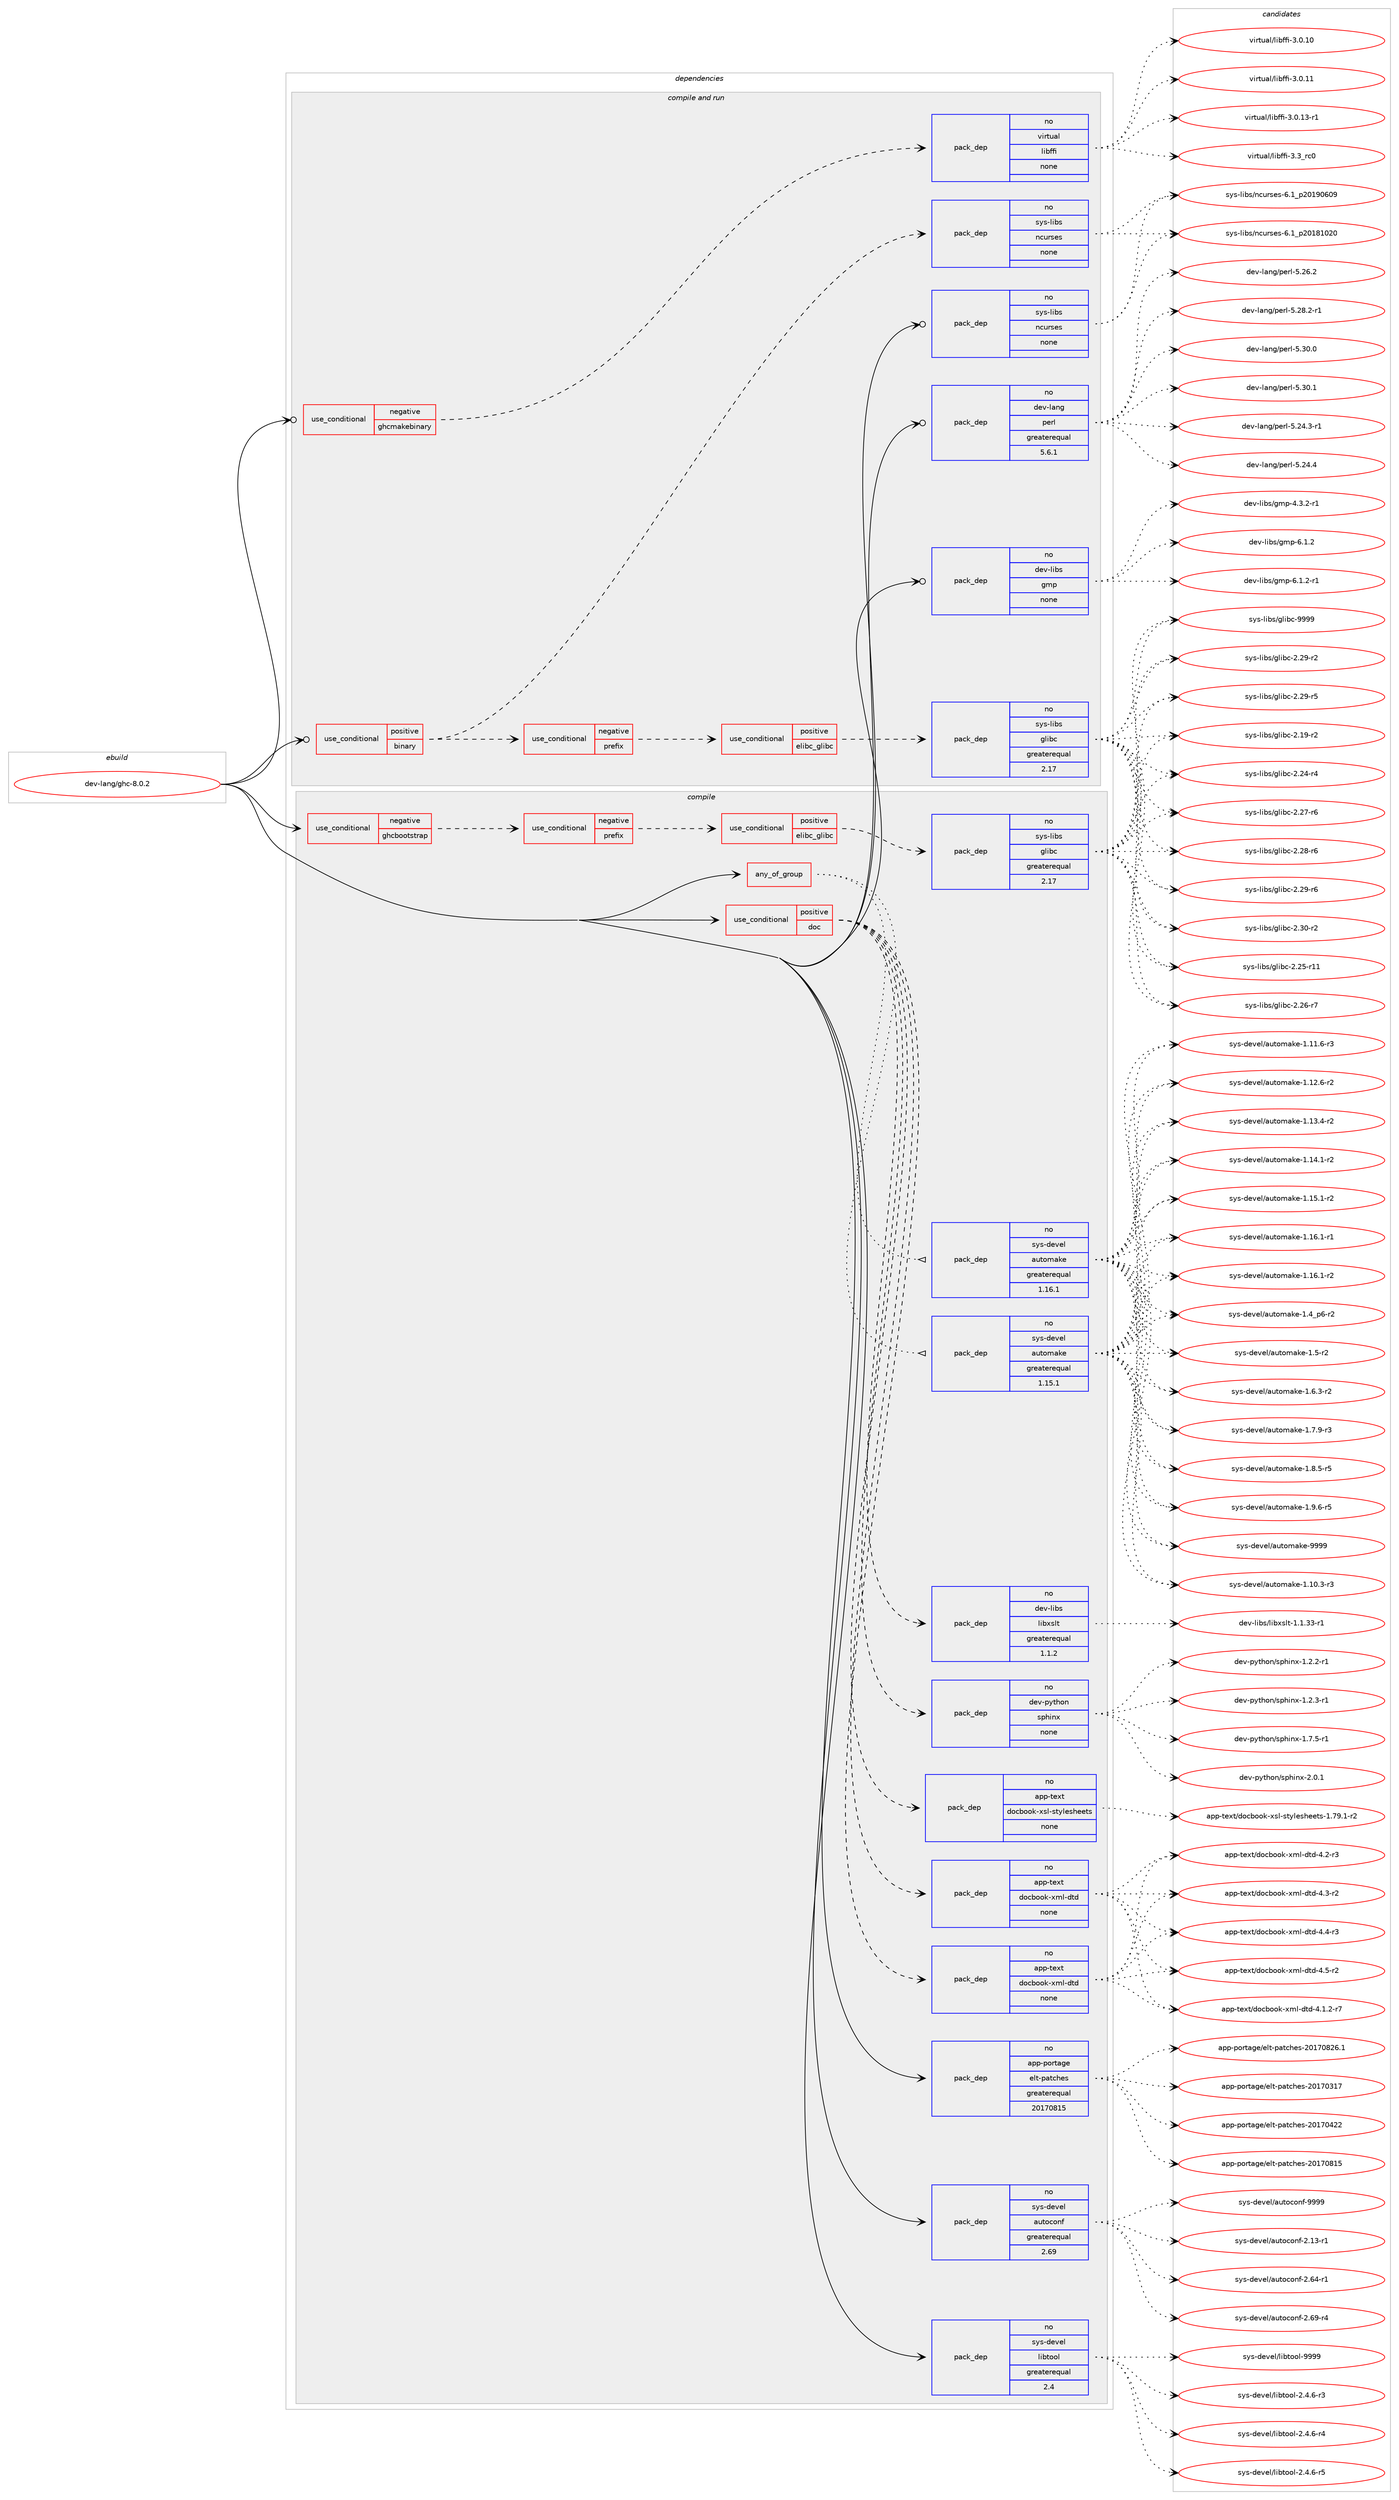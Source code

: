 digraph prolog {

# *************
# Graph options
# *************

newrank=true;
concentrate=true;
compound=true;
graph [rankdir=LR,fontname=Helvetica,fontsize=10,ranksep=1.5];#, ranksep=2.5, nodesep=0.2];
edge  [arrowhead=vee];
node  [fontname=Helvetica,fontsize=10];

# **********
# The ebuild
# **********

subgraph cluster_leftcol {
color=gray;
rank=same;
label=<<i>ebuild</i>>;
id [label="dev-lang/ghc-8.0.2", color=red, width=4, href="../dev-lang/ghc-8.0.2.svg"];
}

# ****************
# The dependencies
# ****************

subgraph cluster_midcol {
color=gray;
label=<<i>dependencies</i>>;
subgraph cluster_compile {
fillcolor="#eeeeee";
style=filled;
label=<<i>compile</i>>;
subgraph any10848 {
dependency557901 [label=<<TABLE BORDER="0" CELLBORDER="1" CELLSPACING="0" CELLPADDING="4"><TR><TD CELLPADDING="10">any_of_group</TD></TR></TABLE>>, shape=none, color=red];subgraph pack416982 {
dependency557902 [label=<<TABLE BORDER="0" CELLBORDER="1" CELLSPACING="0" CELLPADDING="4" WIDTH="220"><TR><TD ROWSPAN="6" CELLPADDING="30">pack_dep</TD></TR><TR><TD WIDTH="110">no</TD></TR><TR><TD>sys-devel</TD></TR><TR><TD>automake</TD></TR><TR><TD>greaterequal</TD></TR><TR><TD>1.16.1</TD></TR></TABLE>>, shape=none, color=blue];
}
dependency557901:e -> dependency557902:w [weight=20,style="dotted",arrowhead="oinv"];
subgraph pack416983 {
dependency557903 [label=<<TABLE BORDER="0" CELLBORDER="1" CELLSPACING="0" CELLPADDING="4" WIDTH="220"><TR><TD ROWSPAN="6" CELLPADDING="30">pack_dep</TD></TR><TR><TD WIDTH="110">no</TD></TR><TR><TD>sys-devel</TD></TR><TR><TD>automake</TD></TR><TR><TD>greaterequal</TD></TR><TR><TD>1.15.1</TD></TR></TABLE>>, shape=none, color=blue];
}
dependency557901:e -> dependency557903:w [weight=20,style="dotted",arrowhead="oinv"];
}
id:e -> dependency557901:w [weight=20,style="solid",arrowhead="vee"];
subgraph cond129714 {
dependency557904 [label=<<TABLE BORDER="0" CELLBORDER="1" CELLSPACING="0" CELLPADDING="4"><TR><TD ROWSPAN="3" CELLPADDING="10">use_conditional</TD></TR><TR><TD>negative</TD></TR><TR><TD>ghcbootstrap</TD></TR></TABLE>>, shape=none, color=red];
subgraph cond129715 {
dependency557905 [label=<<TABLE BORDER="0" CELLBORDER="1" CELLSPACING="0" CELLPADDING="4"><TR><TD ROWSPAN="3" CELLPADDING="10">use_conditional</TD></TR><TR><TD>negative</TD></TR><TR><TD>prefix</TD></TR></TABLE>>, shape=none, color=red];
subgraph cond129716 {
dependency557906 [label=<<TABLE BORDER="0" CELLBORDER="1" CELLSPACING="0" CELLPADDING="4"><TR><TD ROWSPAN="3" CELLPADDING="10">use_conditional</TD></TR><TR><TD>positive</TD></TR><TR><TD>elibc_glibc</TD></TR></TABLE>>, shape=none, color=red];
subgraph pack416984 {
dependency557907 [label=<<TABLE BORDER="0" CELLBORDER="1" CELLSPACING="0" CELLPADDING="4" WIDTH="220"><TR><TD ROWSPAN="6" CELLPADDING="30">pack_dep</TD></TR><TR><TD WIDTH="110">no</TD></TR><TR><TD>sys-libs</TD></TR><TR><TD>glibc</TD></TR><TR><TD>greaterequal</TD></TR><TR><TD>2.17</TD></TR></TABLE>>, shape=none, color=blue];
}
dependency557906:e -> dependency557907:w [weight=20,style="dashed",arrowhead="vee"];
}
dependency557905:e -> dependency557906:w [weight=20,style="dashed",arrowhead="vee"];
}
dependency557904:e -> dependency557905:w [weight=20,style="dashed",arrowhead="vee"];
}
id:e -> dependency557904:w [weight=20,style="solid",arrowhead="vee"];
subgraph cond129717 {
dependency557908 [label=<<TABLE BORDER="0" CELLBORDER="1" CELLSPACING="0" CELLPADDING="4"><TR><TD ROWSPAN="3" CELLPADDING="10">use_conditional</TD></TR><TR><TD>positive</TD></TR><TR><TD>doc</TD></TR></TABLE>>, shape=none, color=red];
subgraph pack416985 {
dependency557909 [label=<<TABLE BORDER="0" CELLBORDER="1" CELLSPACING="0" CELLPADDING="4" WIDTH="220"><TR><TD ROWSPAN="6" CELLPADDING="30">pack_dep</TD></TR><TR><TD WIDTH="110">no</TD></TR><TR><TD>app-text</TD></TR><TR><TD>docbook-xml-dtd</TD></TR><TR><TD>none</TD></TR><TR><TD></TD></TR></TABLE>>, shape=none, color=blue];
}
dependency557908:e -> dependency557909:w [weight=20,style="dashed",arrowhead="vee"];
subgraph pack416986 {
dependency557910 [label=<<TABLE BORDER="0" CELLBORDER="1" CELLSPACING="0" CELLPADDING="4" WIDTH="220"><TR><TD ROWSPAN="6" CELLPADDING="30">pack_dep</TD></TR><TR><TD WIDTH="110">no</TD></TR><TR><TD>app-text</TD></TR><TR><TD>docbook-xml-dtd</TD></TR><TR><TD>none</TD></TR><TR><TD></TD></TR></TABLE>>, shape=none, color=blue];
}
dependency557908:e -> dependency557910:w [weight=20,style="dashed",arrowhead="vee"];
subgraph pack416987 {
dependency557911 [label=<<TABLE BORDER="0" CELLBORDER="1" CELLSPACING="0" CELLPADDING="4" WIDTH="220"><TR><TD ROWSPAN="6" CELLPADDING="30">pack_dep</TD></TR><TR><TD WIDTH="110">no</TD></TR><TR><TD>app-text</TD></TR><TR><TD>docbook-xsl-stylesheets</TD></TR><TR><TD>none</TD></TR><TR><TD></TD></TR></TABLE>>, shape=none, color=blue];
}
dependency557908:e -> dependency557911:w [weight=20,style="dashed",arrowhead="vee"];
subgraph pack416988 {
dependency557912 [label=<<TABLE BORDER="0" CELLBORDER="1" CELLSPACING="0" CELLPADDING="4" WIDTH="220"><TR><TD ROWSPAN="6" CELLPADDING="30">pack_dep</TD></TR><TR><TD WIDTH="110">no</TD></TR><TR><TD>dev-python</TD></TR><TR><TD>sphinx</TD></TR><TR><TD>none</TD></TR><TR><TD></TD></TR></TABLE>>, shape=none, color=blue];
}
dependency557908:e -> dependency557912:w [weight=20,style="dashed",arrowhead="vee"];
subgraph pack416989 {
dependency557913 [label=<<TABLE BORDER="0" CELLBORDER="1" CELLSPACING="0" CELLPADDING="4" WIDTH="220"><TR><TD ROWSPAN="6" CELLPADDING="30">pack_dep</TD></TR><TR><TD WIDTH="110">no</TD></TR><TR><TD>dev-libs</TD></TR><TR><TD>libxslt</TD></TR><TR><TD>greaterequal</TD></TR><TR><TD>1.1.2</TD></TR></TABLE>>, shape=none, color=blue];
}
dependency557908:e -> dependency557913:w [weight=20,style="dashed",arrowhead="vee"];
}
id:e -> dependency557908:w [weight=20,style="solid",arrowhead="vee"];
subgraph pack416990 {
dependency557914 [label=<<TABLE BORDER="0" CELLBORDER="1" CELLSPACING="0" CELLPADDING="4" WIDTH="220"><TR><TD ROWSPAN="6" CELLPADDING="30">pack_dep</TD></TR><TR><TD WIDTH="110">no</TD></TR><TR><TD>app-portage</TD></TR><TR><TD>elt-patches</TD></TR><TR><TD>greaterequal</TD></TR><TR><TD>20170815</TD></TR></TABLE>>, shape=none, color=blue];
}
id:e -> dependency557914:w [weight=20,style="solid",arrowhead="vee"];
subgraph pack416991 {
dependency557915 [label=<<TABLE BORDER="0" CELLBORDER="1" CELLSPACING="0" CELLPADDING="4" WIDTH="220"><TR><TD ROWSPAN="6" CELLPADDING="30">pack_dep</TD></TR><TR><TD WIDTH="110">no</TD></TR><TR><TD>sys-devel</TD></TR><TR><TD>autoconf</TD></TR><TR><TD>greaterequal</TD></TR><TR><TD>2.69</TD></TR></TABLE>>, shape=none, color=blue];
}
id:e -> dependency557915:w [weight=20,style="solid",arrowhead="vee"];
subgraph pack416992 {
dependency557916 [label=<<TABLE BORDER="0" CELLBORDER="1" CELLSPACING="0" CELLPADDING="4" WIDTH="220"><TR><TD ROWSPAN="6" CELLPADDING="30">pack_dep</TD></TR><TR><TD WIDTH="110">no</TD></TR><TR><TD>sys-devel</TD></TR><TR><TD>libtool</TD></TR><TR><TD>greaterequal</TD></TR><TR><TD>2.4</TD></TR></TABLE>>, shape=none, color=blue];
}
id:e -> dependency557916:w [weight=20,style="solid",arrowhead="vee"];
}
subgraph cluster_compileandrun {
fillcolor="#eeeeee";
style=filled;
label=<<i>compile and run</i>>;
subgraph cond129718 {
dependency557917 [label=<<TABLE BORDER="0" CELLBORDER="1" CELLSPACING="0" CELLPADDING="4"><TR><TD ROWSPAN="3" CELLPADDING="10">use_conditional</TD></TR><TR><TD>negative</TD></TR><TR><TD>ghcmakebinary</TD></TR></TABLE>>, shape=none, color=red];
subgraph pack416993 {
dependency557918 [label=<<TABLE BORDER="0" CELLBORDER="1" CELLSPACING="0" CELLPADDING="4" WIDTH="220"><TR><TD ROWSPAN="6" CELLPADDING="30">pack_dep</TD></TR><TR><TD WIDTH="110">no</TD></TR><TR><TD>virtual</TD></TR><TR><TD>libffi</TD></TR><TR><TD>none</TD></TR><TR><TD></TD></TR></TABLE>>, shape=none, color=blue];
}
dependency557917:e -> dependency557918:w [weight=20,style="dashed",arrowhead="vee"];
}
id:e -> dependency557917:w [weight=20,style="solid",arrowhead="odotvee"];
subgraph cond129719 {
dependency557919 [label=<<TABLE BORDER="0" CELLBORDER="1" CELLSPACING="0" CELLPADDING="4"><TR><TD ROWSPAN="3" CELLPADDING="10">use_conditional</TD></TR><TR><TD>positive</TD></TR><TR><TD>binary</TD></TR></TABLE>>, shape=none, color=red];
subgraph cond129720 {
dependency557920 [label=<<TABLE BORDER="0" CELLBORDER="1" CELLSPACING="0" CELLPADDING="4"><TR><TD ROWSPAN="3" CELLPADDING="10">use_conditional</TD></TR><TR><TD>negative</TD></TR><TR><TD>prefix</TD></TR></TABLE>>, shape=none, color=red];
subgraph cond129721 {
dependency557921 [label=<<TABLE BORDER="0" CELLBORDER="1" CELLSPACING="0" CELLPADDING="4"><TR><TD ROWSPAN="3" CELLPADDING="10">use_conditional</TD></TR><TR><TD>positive</TD></TR><TR><TD>elibc_glibc</TD></TR></TABLE>>, shape=none, color=red];
subgraph pack416994 {
dependency557922 [label=<<TABLE BORDER="0" CELLBORDER="1" CELLSPACING="0" CELLPADDING="4" WIDTH="220"><TR><TD ROWSPAN="6" CELLPADDING="30">pack_dep</TD></TR><TR><TD WIDTH="110">no</TD></TR><TR><TD>sys-libs</TD></TR><TR><TD>glibc</TD></TR><TR><TD>greaterequal</TD></TR><TR><TD>2.17</TD></TR></TABLE>>, shape=none, color=blue];
}
dependency557921:e -> dependency557922:w [weight=20,style="dashed",arrowhead="vee"];
}
dependency557920:e -> dependency557921:w [weight=20,style="dashed",arrowhead="vee"];
}
dependency557919:e -> dependency557920:w [weight=20,style="dashed",arrowhead="vee"];
subgraph pack416995 {
dependency557923 [label=<<TABLE BORDER="0" CELLBORDER="1" CELLSPACING="0" CELLPADDING="4" WIDTH="220"><TR><TD ROWSPAN="6" CELLPADDING="30">pack_dep</TD></TR><TR><TD WIDTH="110">no</TD></TR><TR><TD>sys-libs</TD></TR><TR><TD>ncurses</TD></TR><TR><TD>none</TD></TR><TR><TD></TD></TR></TABLE>>, shape=none, color=blue];
}
dependency557919:e -> dependency557923:w [weight=20,style="dashed",arrowhead="vee"];
}
id:e -> dependency557919:w [weight=20,style="solid",arrowhead="odotvee"];
subgraph pack416996 {
dependency557924 [label=<<TABLE BORDER="0" CELLBORDER="1" CELLSPACING="0" CELLPADDING="4" WIDTH="220"><TR><TD ROWSPAN="6" CELLPADDING="30">pack_dep</TD></TR><TR><TD WIDTH="110">no</TD></TR><TR><TD>dev-lang</TD></TR><TR><TD>perl</TD></TR><TR><TD>greaterequal</TD></TR><TR><TD>5.6.1</TD></TR></TABLE>>, shape=none, color=blue];
}
id:e -> dependency557924:w [weight=20,style="solid",arrowhead="odotvee"];
subgraph pack416997 {
dependency557925 [label=<<TABLE BORDER="0" CELLBORDER="1" CELLSPACING="0" CELLPADDING="4" WIDTH="220"><TR><TD ROWSPAN="6" CELLPADDING="30">pack_dep</TD></TR><TR><TD WIDTH="110">no</TD></TR><TR><TD>dev-libs</TD></TR><TR><TD>gmp</TD></TR><TR><TD>none</TD></TR><TR><TD></TD></TR></TABLE>>, shape=none, color=blue];
}
id:e -> dependency557925:w [weight=20,style="solid",arrowhead="odotvee"];
subgraph pack416998 {
dependency557926 [label=<<TABLE BORDER="0" CELLBORDER="1" CELLSPACING="0" CELLPADDING="4" WIDTH="220"><TR><TD ROWSPAN="6" CELLPADDING="30">pack_dep</TD></TR><TR><TD WIDTH="110">no</TD></TR><TR><TD>sys-libs</TD></TR><TR><TD>ncurses</TD></TR><TR><TD>none</TD></TR><TR><TD></TD></TR></TABLE>>, shape=none, color=blue];
}
id:e -> dependency557926:w [weight=20,style="solid",arrowhead="odotvee"];
}
subgraph cluster_run {
fillcolor="#eeeeee";
style=filled;
label=<<i>run</i>>;
}
}

# **************
# The candidates
# **************

subgraph cluster_choices {
rank=same;
color=gray;
label=<<i>candidates</i>>;

subgraph choice416982 {
color=black;
nodesep=1;
choice11512111545100101118101108479711711611110997107101454946494846514511451 [label="sys-devel/automake-1.10.3-r3", color=red, width=4,href="../sys-devel/automake-1.10.3-r3.svg"];
choice11512111545100101118101108479711711611110997107101454946494946544511451 [label="sys-devel/automake-1.11.6-r3", color=red, width=4,href="../sys-devel/automake-1.11.6-r3.svg"];
choice11512111545100101118101108479711711611110997107101454946495046544511450 [label="sys-devel/automake-1.12.6-r2", color=red, width=4,href="../sys-devel/automake-1.12.6-r2.svg"];
choice11512111545100101118101108479711711611110997107101454946495146524511450 [label="sys-devel/automake-1.13.4-r2", color=red, width=4,href="../sys-devel/automake-1.13.4-r2.svg"];
choice11512111545100101118101108479711711611110997107101454946495246494511450 [label="sys-devel/automake-1.14.1-r2", color=red, width=4,href="../sys-devel/automake-1.14.1-r2.svg"];
choice11512111545100101118101108479711711611110997107101454946495346494511450 [label="sys-devel/automake-1.15.1-r2", color=red, width=4,href="../sys-devel/automake-1.15.1-r2.svg"];
choice11512111545100101118101108479711711611110997107101454946495446494511449 [label="sys-devel/automake-1.16.1-r1", color=red, width=4,href="../sys-devel/automake-1.16.1-r1.svg"];
choice11512111545100101118101108479711711611110997107101454946495446494511450 [label="sys-devel/automake-1.16.1-r2", color=red, width=4,href="../sys-devel/automake-1.16.1-r2.svg"];
choice115121115451001011181011084797117116111109971071014549465295112544511450 [label="sys-devel/automake-1.4_p6-r2", color=red, width=4,href="../sys-devel/automake-1.4_p6-r2.svg"];
choice11512111545100101118101108479711711611110997107101454946534511450 [label="sys-devel/automake-1.5-r2", color=red, width=4,href="../sys-devel/automake-1.5-r2.svg"];
choice115121115451001011181011084797117116111109971071014549465446514511450 [label="sys-devel/automake-1.6.3-r2", color=red, width=4,href="../sys-devel/automake-1.6.3-r2.svg"];
choice115121115451001011181011084797117116111109971071014549465546574511451 [label="sys-devel/automake-1.7.9-r3", color=red, width=4,href="../sys-devel/automake-1.7.9-r3.svg"];
choice115121115451001011181011084797117116111109971071014549465646534511453 [label="sys-devel/automake-1.8.5-r5", color=red, width=4,href="../sys-devel/automake-1.8.5-r5.svg"];
choice115121115451001011181011084797117116111109971071014549465746544511453 [label="sys-devel/automake-1.9.6-r5", color=red, width=4,href="../sys-devel/automake-1.9.6-r5.svg"];
choice115121115451001011181011084797117116111109971071014557575757 [label="sys-devel/automake-9999", color=red, width=4,href="../sys-devel/automake-9999.svg"];
dependency557902:e -> choice11512111545100101118101108479711711611110997107101454946494846514511451:w [style=dotted,weight="100"];
dependency557902:e -> choice11512111545100101118101108479711711611110997107101454946494946544511451:w [style=dotted,weight="100"];
dependency557902:e -> choice11512111545100101118101108479711711611110997107101454946495046544511450:w [style=dotted,weight="100"];
dependency557902:e -> choice11512111545100101118101108479711711611110997107101454946495146524511450:w [style=dotted,weight="100"];
dependency557902:e -> choice11512111545100101118101108479711711611110997107101454946495246494511450:w [style=dotted,weight="100"];
dependency557902:e -> choice11512111545100101118101108479711711611110997107101454946495346494511450:w [style=dotted,weight="100"];
dependency557902:e -> choice11512111545100101118101108479711711611110997107101454946495446494511449:w [style=dotted,weight="100"];
dependency557902:e -> choice11512111545100101118101108479711711611110997107101454946495446494511450:w [style=dotted,weight="100"];
dependency557902:e -> choice115121115451001011181011084797117116111109971071014549465295112544511450:w [style=dotted,weight="100"];
dependency557902:e -> choice11512111545100101118101108479711711611110997107101454946534511450:w [style=dotted,weight="100"];
dependency557902:e -> choice115121115451001011181011084797117116111109971071014549465446514511450:w [style=dotted,weight="100"];
dependency557902:e -> choice115121115451001011181011084797117116111109971071014549465546574511451:w [style=dotted,weight="100"];
dependency557902:e -> choice115121115451001011181011084797117116111109971071014549465646534511453:w [style=dotted,weight="100"];
dependency557902:e -> choice115121115451001011181011084797117116111109971071014549465746544511453:w [style=dotted,weight="100"];
dependency557902:e -> choice115121115451001011181011084797117116111109971071014557575757:w [style=dotted,weight="100"];
}
subgraph choice416983 {
color=black;
nodesep=1;
choice11512111545100101118101108479711711611110997107101454946494846514511451 [label="sys-devel/automake-1.10.3-r3", color=red, width=4,href="../sys-devel/automake-1.10.3-r3.svg"];
choice11512111545100101118101108479711711611110997107101454946494946544511451 [label="sys-devel/automake-1.11.6-r3", color=red, width=4,href="../sys-devel/automake-1.11.6-r3.svg"];
choice11512111545100101118101108479711711611110997107101454946495046544511450 [label="sys-devel/automake-1.12.6-r2", color=red, width=4,href="../sys-devel/automake-1.12.6-r2.svg"];
choice11512111545100101118101108479711711611110997107101454946495146524511450 [label="sys-devel/automake-1.13.4-r2", color=red, width=4,href="../sys-devel/automake-1.13.4-r2.svg"];
choice11512111545100101118101108479711711611110997107101454946495246494511450 [label="sys-devel/automake-1.14.1-r2", color=red, width=4,href="../sys-devel/automake-1.14.1-r2.svg"];
choice11512111545100101118101108479711711611110997107101454946495346494511450 [label="sys-devel/automake-1.15.1-r2", color=red, width=4,href="../sys-devel/automake-1.15.1-r2.svg"];
choice11512111545100101118101108479711711611110997107101454946495446494511449 [label="sys-devel/automake-1.16.1-r1", color=red, width=4,href="../sys-devel/automake-1.16.1-r1.svg"];
choice11512111545100101118101108479711711611110997107101454946495446494511450 [label="sys-devel/automake-1.16.1-r2", color=red, width=4,href="../sys-devel/automake-1.16.1-r2.svg"];
choice115121115451001011181011084797117116111109971071014549465295112544511450 [label="sys-devel/automake-1.4_p6-r2", color=red, width=4,href="../sys-devel/automake-1.4_p6-r2.svg"];
choice11512111545100101118101108479711711611110997107101454946534511450 [label="sys-devel/automake-1.5-r2", color=red, width=4,href="../sys-devel/automake-1.5-r2.svg"];
choice115121115451001011181011084797117116111109971071014549465446514511450 [label="sys-devel/automake-1.6.3-r2", color=red, width=4,href="../sys-devel/automake-1.6.3-r2.svg"];
choice115121115451001011181011084797117116111109971071014549465546574511451 [label="sys-devel/automake-1.7.9-r3", color=red, width=4,href="../sys-devel/automake-1.7.9-r3.svg"];
choice115121115451001011181011084797117116111109971071014549465646534511453 [label="sys-devel/automake-1.8.5-r5", color=red, width=4,href="../sys-devel/automake-1.8.5-r5.svg"];
choice115121115451001011181011084797117116111109971071014549465746544511453 [label="sys-devel/automake-1.9.6-r5", color=red, width=4,href="../sys-devel/automake-1.9.6-r5.svg"];
choice115121115451001011181011084797117116111109971071014557575757 [label="sys-devel/automake-9999", color=red, width=4,href="../sys-devel/automake-9999.svg"];
dependency557903:e -> choice11512111545100101118101108479711711611110997107101454946494846514511451:w [style=dotted,weight="100"];
dependency557903:e -> choice11512111545100101118101108479711711611110997107101454946494946544511451:w [style=dotted,weight="100"];
dependency557903:e -> choice11512111545100101118101108479711711611110997107101454946495046544511450:w [style=dotted,weight="100"];
dependency557903:e -> choice11512111545100101118101108479711711611110997107101454946495146524511450:w [style=dotted,weight="100"];
dependency557903:e -> choice11512111545100101118101108479711711611110997107101454946495246494511450:w [style=dotted,weight="100"];
dependency557903:e -> choice11512111545100101118101108479711711611110997107101454946495346494511450:w [style=dotted,weight="100"];
dependency557903:e -> choice11512111545100101118101108479711711611110997107101454946495446494511449:w [style=dotted,weight="100"];
dependency557903:e -> choice11512111545100101118101108479711711611110997107101454946495446494511450:w [style=dotted,weight="100"];
dependency557903:e -> choice115121115451001011181011084797117116111109971071014549465295112544511450:w [style=dotted,weight="100"];
dependency557903:e -> choice11512111545100101118101108479711711611110997107101454946534511450:w [style=dotted,weight="100"];
dependency557903:e -> choice115121115451001011181011084797117116111109971071014549465446514511450:w [style=dotted,weight="100"];
dependency557903:e -> choice115121115451001011181011084797117116111109971071014549465546574511451:w [style=dotted,weight="100"];
dependency557903:e -> choice115121115451001011181011084797117116111109971071014549465646534511453:w [style=dotted,weight="100"];
dependency557903:e -> choice115121115451001011181011084797117116111109971071014549465746544511453:w [style=dotted,weight="100"];
dependency557903:e -> choice115121115451001011181011084797117116111109971071014557575757:w [style=dotted,weight="100"];
}
subgraph choice416984 {
color=black;
nodesep=1;
choice115121115451081059811547103108105989945504649574511450 [label="sys-libs/glibc-2.19-r2", color=red, width=4,href="../sys-libs/glibc-2.19-r2.svg"];
choice115121115451081059811547103108105989945504650524511452 [label="sys-libs/glibc-2.24-r4", color=red, width=4,href="../sys-libs/glibc-2.24-r4.svg"];
choice11512111545108105981154710310810598994550465053451144949 [label="sys-libs/glibc-2.25-r11", color=red, width=4,href="../sys-libs/glibc-2.25-r11.svg"];
choice115121115451081059811547103108105989945504650544511455 [label="sys-libs/glibc-2.26-r7", color=red, width=4,href="../sys-libs/glibc-2.26-r7.svg"];
choice115121115451081059811547103108105989945504650554511454 [label="sys-libs/glibc-2.27-r6", color=red, width=4,href="../sys-libs/glibc-2.27-r6.svg"];
choice115121115451081059811547103108105989945504650564511454 [label="sys-libs/glibc-2.28-r6", color=red, width=4,href="../sys-libs/glibc-2.28-r6.svg"];
choice115121115451081059811547103108105989945504650574511450 [label="sys-libs/glibc-2.29-r2", color=red, width=4,href="../sys-libs/glibc-2.29-r2.svg"];
choice115121115451081059811547103108105989945504650574511453 [label="sys-libs/glibc-2.29-r5", color=red, width=4,href="../sys-libs/glibc-2.29-r5.svg"];
choice115121115451081059811547103108105989945504650574511454 [label="sys-libs/glibc-2.29-r6", color=red, width=4,href="../sys-libs/glibc-2.29-r6.svg"];
choice115121115451081059811547103108105989945504651484511450 [label="sys-libs/glibc-2.30-r2", color=red, width=4,href="../sys-libs/glibc-2.30-r2.svg"];
choice11512111545108105981154710310810598994557575757 [label="sys-libs/glibc-9999", color=red, width=4,href="../sys-libs/glibc-9999.svg"];
dependency557907:e -> choice115121115451081059811547103108105989945504649574511450:w [style=dotted,weight="100"];
dependency557907:e -> choice115121115451081059811547103108105989945504650524511452:w [style=dotted,weight="100"];
dependency557907:e -> choice11512111545108105981154710310810598994550465053451144949:w [style=dotted,weight="100"];
dependency557907:e -> choice115121115451081059811547103108105989945504650544511455:w [style=dotted,weight="100"];
dependency557907:e -> choice115121115451081059811547103108105989945504650554511454:w [style=dotted,weight="100"];
dependency557907:e -> choice115121115451081059811547103108105989945504650564511454:w [style=dotted,weight="100"];
dependency557907:e -> choice115121115451081059811547103108105989945504650574511450:w [style=dotted,weight="100"];
dependency557907:e -> choice115121115451081059811547103108105989945504650574511453:w [style=dotted,weight="100"];
dependency557907:e -> choice115121115451081059811547103108105989945504650574511454:w [style=dotted,weight="100"];
dependency557907:e -> choice115121115451081059811547103108105989945504651484511450:w [style=dotted,weight="100"];
dependency557907:e -> choice11512111545108105981154710310810598994557575757:w [style=dotted,weight="100"];
}
subgraph choice416985 {
color=black;
nodesep=1;
choice971121124511610112011647100111999811111110745120109108451001161004552464946504511455 [label="app-text/docbook-xml-dtd-4.1.2-r7", color=red, width=4,href="../app-text/docbook-xml-dtd-4.1.2-r7.svg"];
choice97112112451161011201164710011199981111111074512010910845100116100455246504511451 [label="app-text/docbook-xml-dtd-4.2-r3", color=red, width=4,href="../app-text/docbook-xml-dtd-4.2-r3.svg"];
choice97112112451161011201164710011199981111111074512010910845100116100455246514511450 [label="app-text/docbook-xml-dtd-4.3-r2", color=red, width=4,href="../app-text/docbook-xml-dtd-4.3-r2.svg"];
choice97112112451161011201164710011199981111111074512010910845100116100455246524511451 [label="app-text/docbook-xml-dtd-4.4-r3", color=red, width=4,href="../app-text/docbook-xml-dtd-4.4-r3.svg"];
choice97112112451161011201164710011199981111111074512010910845100116100455246534511450 [label="app-text/docbook-xml-dtd-4.5-r2", color=red, width=4,href="../app-text/docbook-xml-dtd-4.5-r2.svg"];
dependency557909:e -> choice971121124511610112011647100111999811111110745120109108451001161004552464946504511455:w [style=dotted,weight="100"];
dependency557909:e -> choice97112112451161011201164710011199981111111074512010910845100116100455246504511451:w [style=dotted,weight="100"];
dependency557909:e -> choice97112112451161011201164710011199981111111074512010910845100116100455246514511450:w [style=dotted,weight="100"];
dependency557909:e -> choice97112112451161011201164710011199981111111074512010910845100116100455246524511451:w [style=dotted,weight="100"];
dependency557909:e -> choice97112112451161011201164710011199981111111074512010910845100116100455246534511450:w [style=dotted,weight="100"];
}
subgraph choice416986 {
color=black;
nodesep=1;
choice971121124511610112011647100111999811111110745120109108451001161004552464946504511455 [label="app-text/docbook-xml-dtd-4.1.2-r7", color=red, width=4,href="../app-text/docbook-xml-dtd-4.1.2-r7.svg"];
choice97112112451161011201164710011199981111111074512010910845100116100455246504511451 [label="app-text/docbook-xml-dtd-4.2-r3", color=red, width=4,href="../app-text/docbook-xml-dtd-4.2-r3.svg"];
choice97112112451161011201164710011199981111111074512010910845100116100455246514511450 [label="app-text/docbook-xml-dtd-4.3-r2", color=red, width=4,href="../app-text/docbook-xml-dtd-4.3-r2.svg"];
choice97112112451161011201164710011199981111111074512010910845100116100455246524511451 [label="app-text/docbook-xml-dtd-4.4-r3", color=red, width=4,href="../app-text/docbook-xml-dtd-4.4-r3.svg"];
choice97112112451161011201164710011199981111111074512010910845100116100455246534511450 [label="app-text/docbook-xml-dtd-4.5-r2", color=red, width=4,href="../app-text/docbook-xml-dtd-4.5-r2.svg"];
dependency557910:e -> choice971121124511610112011647100111999811111110745120109108451001161004552464946504511455:w [style=dotted,weight="100"];
dependency557910:e -> choice97112112451161011201164710011199981111111074512010910845100116100455246504511451:w [style=dotted,weight="100"];
dependency557910:e -> choice97112112451161011201164710011199981111111074512010910845100116100455246514511450:w [style=dotted,weight="100"];
dependency557910:e -> choice97112112451161011201164710011199981111111074512010910845100116100455246524511451:w [style=dotted,weight="100"];
dependency557910:e -> choice97112112451161011201164710011199981111111074512010910845100116100455246534511450:w [style=dotted,weight="100"];
}
subgraph choice416987 {
color=black;
nodesep=1;
choice97112112451161011201164710011199981111111074512011510845115116121108101115104101101116115454946555746494511450 [label="app-text/docbook-xsl-stylesheets-1.79.1-r2", color=red, width=4,href="../app-text/docbook-xsl-stylesheets-1.79.1-r2.svg"];
dependency557911:e -> choice97112112451161011201164710011199981111111074512011510845115116121108101115104101101116115454946555746494511450:w [style=dotted,weight="100"];
}
subgraph choice416988 {
color=black;
nodesep=1;
choice10010111845112121116104111110471151121041051101204549465046504511449 [label="dev-python/sphinx-1.2.2-r1", color=red, width=4,href="../dev-python/sphinx-1.2.2-r1.svg"];
choice10010111845112121116104111110471151121041051101204549465046514511449 [label="dev-python/sphinx-1.2.3-r1", color=red, width=4,href="../dev-python/sphinx-1.2.3-r1.svg"];
choice10010111845112121116104111110471151121041051101204549465546534511449 [label="dev-python/sphinx-1.7.5-r1", color=red, width=4,href="../dev-python/sphinx-1.7.5-r1.svg"];
choice1001011184511212111610411111047115112104105110120455046484649 [label="dev-python/sphinx-2.0.1", color=red, width=4,href="../dev-python/sphinx-2.0.1.svg"];
dependency557912:e -> choice10010111845112121116104111110471151121041051101204549465046504511449:w [style=dotted,weight="100"];
dependency557912:e -> choice10010111845112121116104111110471151121041051101204549465046514511449:w [style=dotted,weight="100"];
dependency557912:e -> choice10010111845112121116104111110471151121041051101204549465546534511449:w [style=dotted,weight="100"];
dependency557912:e -> choice1001011184511212111610411111047115112104105110120455046484649:w [style=dotted,weight="100"];
}
subgraph choice416989 {
color=black;
nodesep=1;
choice10010111845108105981154710810598120115108116454946494651514511449 [label="dev-libs/libxslt-1.1.33-r1", color=red, width=4,href="../dev-libs/libxslt-1.1.33-r1.svg"];
dependency557913:e -> choice10010111845108105981154710810598120115108116454946494651514511449:w [style=dotted,weight="100"];
}
subgraph choice416990 {
color=black;
nodesep=1;
choice97112112451121111141169710310147101108116451129711699104101115455048495548514955 [label="app-portage/elt-patches-20170317", color=red, width=4,href="../app-portage/elt-patches-20170317.svg"];
choice97112112451121111141169710310147101108116451129711699104101115455048495548525050 [label="app-portage/elt-patches-20170422", color=red, width=4,href="../app-portage/elt-patches-20170422.svg"];
choice97112112451121111141169710310147101108116451129711699104101115455048495548564953 [label="app-portage/elt-patches-20170815", color=red, width=4,href="../app-portage/elt-patches-20170815.svg"];
choice971121124511211111411697103101471011081164511297116991041011154550484955485650544649 [label="app-portage/elt-patches-20170826.1", color=red, width=4,href="../app-portage/elt-patches-20170826.1.svg"];
dependency557914:e -> choice97112112451121111141169710310147101108116451129711699104101115455048495548514955:w [style=dotted,weight="100"];
dependency557914:e -> choice97112112451121111141169710310147101108116451129711699104101115455048495548525050:w [style=dotted,weight="100"];
dependency557914:e -> choice97112112451121111141169710310147101108116451129711699104101115455048495548564953:w [style=dotted,weight="100"];
dependency557914:e -> choice971121124511211111411697103101471011081164511297116991041011154550484955485650544649:w [style=dotted,weight="100"];
}
subgraph choice416991 {
color=black;
nodesep=1;
choice1151211154510010111810110847971171161119911111010245504649514511449 [label="sys-devel/autoconf-2.13-r1", color=red, width=4,href="../sys-devel/autoconf-2.13-r1.svg"];
choice1151211154510010111810110847971171161119911111010245504654524511449 [label="sys-devel/autoconf-2.64-r1", color=red, width=4,href="../sys-devel/autoconf-2.64-r1.svg"];
choice1151211154510010111810110847971171161119911111010245504654574511452 [label="sys-devel/autoconf-2.69-r4", color=red, width=4,href="../sys-devel/autoconf-2.69-r4.svg"];
choice115121115451001011181011084797117116111991111101024557575757 [label="sys-devel/autoconf-9999", color=red, width=4,href="../sys-devel/autoconf-9999.svg"];
dependency557915:e -> choice1151211154510010111810110847971171161119911111010245504649514511449:w [style=dotted,weight="100"];
dependency557915:e -> choice1151211154510010111810110847971171161119911111010245504654524511449:w [style=dotted,weight="100"];
dependency557915:e -> choice1151211154510010111810110847971171161119911111010245504654574511452:w [style=dotted,weight="100"];
dependency557915:e -> choice115121115451001011181011084797117116111991111101024557575757:w [style=dotted,weight="100"];
}
subgraph choice416992 {
color=black;
nodesep=1;
choice1151211154510010111810110847108105981161111111084550465246544511451 [label="sys-devel/libtool-2.4.6-r3", color=red, width=4,href="../sys-devel/libtool-2.4.6-r3.svg"];
choice1151211154510010111810110847108105981161111111084550465246544511452 [label="sys-devel/libtool-2.4.6-r4", color=red, width=4,href="../sys-devel/libtool-2.4.6-r4.svg"];
choice1151211154510010111810110847108105981161111111084550465246544511453 [label="sys-devel/libtool-2.4.6-r5", color=red, width=4,href="../sys-devel/libtool-2.4.6-r5.svg"];
choice1151211154510010111810110847108105981161111111084557575757 [label="sys-devel/libtool-9999", color=red, width=4,href="../sys-devel/libtool-9999.svg"];
dependency557916:e -> choice1151211154510010111810110847108105981161111111084550465246544511451:w [style=dotted,weight="100"];
dependency557916:e -> choice1151211154510010111810110847108105981161111111084550465246544511452:w [style=dotted,weight="100"];
dependency557916:e -> choice1151211154510010111810110847108105981161111111084550465246544511453:w [style=dotted,weight="100"];
dependency557916:e -> choice1151211154510010111810110847108105981161111111084557575757:w [style=dotted,weight="100"];
}
subgraph choice416993 {
color=black;
nodesep=1;
choice11810511411611797108471081059810210210545514648464948 [label="virtual/libffi-3.0.10", color=red, width=4,href="../virtual/libffi-3.0.10.svg"];
choice11810511411611797108471081059810210210545514648464949 [label="virtual/libffi-3.0.11", color=red, width=4,href="../virtual/libffi-3.0.11.svg"];
choice118105114116117971084710810598102102105455146484649514511449 [label="virtual/libffi-3.0.13-r1", color=red, width=4,href="../virtual/libffi-3.0.13-r1.svg"];
choice11810511411611797108471081059810210210545514651951149948 [label="virtual/libffi-3.3_rc0", color=red, width=4,href="../virtual/libffi-3.3_rc0.svg"];
dependency557918:e -> choice11810511411611797108471081059810210210545514648464948:w [style=dotted,weight="100"];
dependency557918:e -> choice11810511411611797108471081059810210210545514648464949:w [style=dotted,weight="100"];
dependency557918:e -> choice118105114116117971084710810598102102105455146484649514511449:w [style=dotted,weight="100"];
dependency557918:e -> choice11810511411611797108471081059810210210545514651951149948:w [style=dotted,weight="100"];
}
subgraph choice416994 {
color=black;
nodesep=1;
choice115121115451081059811547103108105989945504649574511450 [label="sys-libs/glibc-2.19-r2", color=red, width=4,href="../sys-libs/glibc-2.19-r2.svg"];
choice115121115451081059811547103108105989945504650524511452 [label="sys-libs/glibc-2.24-r4", color=red, width=4,href="../sys-libs/glibc-2.24-r4.svg"];
choice11512111545108105981154710310810598994550465053451144949 [label="sys-libs/glibc-2.25-r11", color=red, width=4,href="../sys-libs/glibc-2.25-r11.svg"];
choice115121115451081059811547103108105989945504650544511455 [label="sys-libs/glibc-2.26-r7", color=red, width=4,href="../sys-libs/glibc-2.26-r7.svg"];
choice115121115451081059811547103108105989945504650554511454 [label="sys-libs/glibc-2.27-r6", color=red, width=4,href="../sys-libs/glibc-2.27-r6.svg"];
choice115121115451081059811547103108105989945504650564511454 [label="sys-libs/glibc-2.28-r6", color=red, width=4,href="../sys-libs/glibc-2.28-r6.svg"];
choice115121115451081059811547103108105989945504650574511450 [label="sys-libs/glibc-2.29-r2", color=red, width=4,href="../sys-libs/glibc-2.29-r2.svg"];
choice115121115451081059811547103108105989945504650574511453 [label="sys-libs/glibc-2.29-r5", color=red, width=4,href="../sys-libs/glibc-2.29-r5.svg"];
choice115121115451081059811547103108105989945504650574511454 [label="sys-libs/glibc-2.29-r6", color=red, width=4,href="../sys-libs/glibc-2.29-r6.svg"];
choice115121115451081059811547103108105989945504651484511450 [label="sys-libs/glibc-2.30-r2", color=red, width=4,href="../sys-libs/glibc-2.30-r2.svg"];
choice11512111545108105981154710310810598994557575757 [label="sys-libs/glibc-9999", color=red, width=4,href="../sys-libs/glibc-9999.svg"];
dependency557922:e -> choice115121115451081059811547103108105989945504649574511450:w [style=dotted,weight="100"];
dependency557922:e -> choice115121115451081059811547103108105989945504650524511452:w [style=dotted,weight="100"];
dependency557922:e -> choice11512111545108105981154710310810598994550465053451144949:w [style=dotted,weight="100"];
dependency557922:e -> choice115121115451081059811547103108105989945504650544511455:w [style=dotted,weight="100"];
dependency557922:e -> choice115121115451081059811547103108105989945504650554511454:w [style=dotted,weight="100"];
dependency557922:e -> choice115121115451081059811547103108105989945504650564511454:w [style=dotted,weight="100"];
dependency557922:e -> choice115121115451081059811547103108105989945504650574511450:w [style=dotted,weight="100"];
dependency557922:e -> choice115121115451081059811547103108105989945504650574511453:w [style=dotted,weight="100"];
dependency557922:e -> choice115121115451081059811547103108105989945504650574511454:w [style=dotted,weight="100"];
dependency557922:e -> choice115121115451081059811547103108105989945504651484511450:w [style=dotted,weight="100"];
dependency557922:e -> choice11512111545108105981154710310810598994557575757:w [style=dotted,weight="100"];
}
subgraph choice416995 {
color=black;
nodesep=1;
choice1151211154510810598115471109911711411510111545544649951125048495649485048 [label="sys-libs/ncurses-6.1_p20181020", color=red, width=4,href="../sys-libs/ncurses-6.1_p20181020.svg"];
choice1151211154510810598115471109911711411510111545544649951125048495748544857 [label="sys-libs/ncurses-6.1_p20190609", color=red, width=4,href="../sys-libs/ncurses-6.1_p20190609.svg"];
dependency557923:e -> choice1151211154510810598115471109911711411510111545544649951125048495649485048:w [style=dotted,weight="100"];
dependency557923:e -> choice1151211154510810598115471109911711411510111545544649951125048495748544857:w [style=dotted,weight="100"];
}
subgraph choice416996 {
color=black;
nodesep=1;
choice100101118451089711010347112101114108455346505246514511449 [label="dev-lang/perl-5.24.3-r1", color=red, width=4,href="../dev-lang/perl-5.24.3-r1.svg"];
choice10010111845108971101034711210111410845534650524652 [label="dev-lang/perl-5.24.4", color=red, width=4,href="../dev-lang/perl-5.24.4.svg"];
choice10010111845108971101034711210111410845534650544650 [label="dev-lang/perl-5.26.2", color=red, width=4,href="../dev-lang/perl-5.26.2.svg"];
choice100101118451089711010347112101114108455346505646504511449 [label="dev-lang/perl-5.28.2-r1", color=red, width=4,href="../dev-lang/perl-5.28.2-r1.svg"];
choice10010111845108971101034711210111410845534651484648 [label="dev-lang/perl-5.30.0", color=red, width=4,href="../dev-lang/perl-5.30.0.svg"];
choice10010111845108971101034711210111410845534651484649 [label="dev-lang/perl-5.30.1", color=red, width=4,href="../dev-lang/perl-5.30.1.svg"];
dependency557924:e -> choice100101118451089711010347112101114108455346505246514511449:w [style=dotted,weight="100"];
dependency557924:e -> choice10010111845108971101034711210111410845534650524652:w [style=dotted,weight="100"];
dependency557924:e -> choice10010111845108971101034711210111410845534650544650:w [style=dotted,weight="100"];
dependency557924:e -> choice100101118451089711010347112101114108455346505646504511449:w [style=dotted,weight="100"];
dependency557924:e -> choice10010111845108971101034711210111410845534651484648:w [style=dotted,weight="100"];
dependency557924:e -> choice10010111845108971101034711210111410845534651484649:w [style=dotted,weight="100"];
}
subgraph choice416997 {
color=black;
nodesep=1;
choice1001011184510810598115471031091124552465146504511449 [label="dev-libs/gmp-4.3.2-r1", color=red, width=4,href="../dev-libs/gmp-4.3.2-r1.svg"];
choice100101118451081059811547103109112455446494650 [label="dev-libs/gmp-6.1.2", color=red, width=4,href="../dev-libs/gmp-6.1.2.svg"];
choice1001011184510810598115471031091124554464946504511449 [label="dev-libs/gmp-6.1.2-r1", color=red, width=4,href="../dev-libs/gmp-6.1.2-r1.svg"];
dependency557925:e -> choice1001011184510810598115471031091124552465146504511449:w [style=dotted,weight="100"];
dependency557925:e -> choice100101118451081059811547103109112455446494650:w [style=dotted,weight="100"];
dependency557925:e -> choice1001011184510810598115471031091124554464946504511449:w [style=dotted,weight="100"];
}
subgraph choice416998 {
color=black;
nodesep=1;
choice1151211154510810598115471109911711411510111545544649951125048495649485048 [label="sys-libs/ncurses-6.1_p20181020", color=red, width=4,href="../sys-libs/ncurses-6.1_p20181020.svg"];
choice1151211154510810598115471109911711411510111545544649951125048495748544857 [label="sys-libs/ncurses-6.1_p20190609", color=red, width=4,href="../sys-libs/ncurses-6.1_p20190609.svg"];
dependency557926:e -> choice1151211154510810598115471109911711411510111545544649951125048495649485048:w [style=dotted,weight="100"];
dependency557926:e -> choice1151211154510810598115471109911711411510111545544649951125048495748544857:w [style=dotted,weight="100"];
}
}

}
